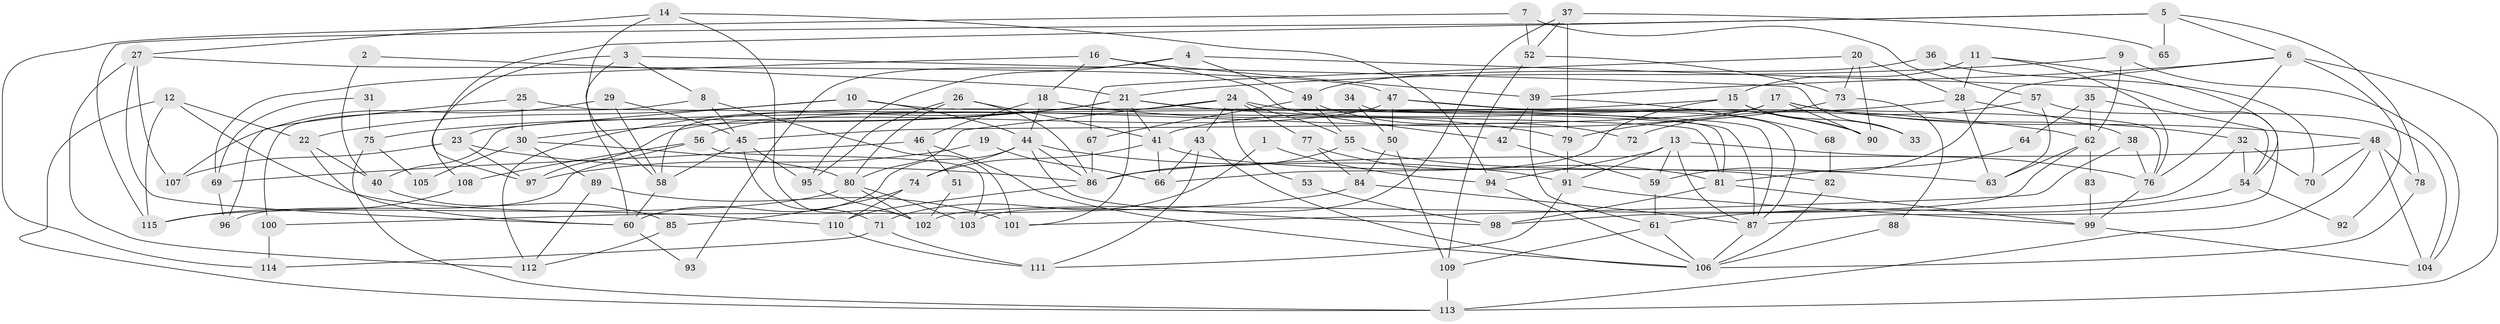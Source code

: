 // coarse degree distribution, {2: 0.14666666666666667, 5: 0.12, 4: 0.2, 7: 0.16, 8: 0.08, 9: 0.013333333333333334, 6: 0.14666666666666667, 3: 0.12, 11: 0.013333333333333334}
// Generated by graph-tools (version 1.1) at 2025/41/03/06/25 10:41:53]
// undirected, 115 vertices, 230 edges
graph export_dot {
graph [start="1"]
  node [color=gray90,style=filled];
  1;
  2;
  3;
  4;
  5;
  6;
  7;
  8;
  9;
  10;
  11;
  12;
  13;
  14;
  15;
  16;
  17;
  18;
  19;
  20;
  21;
  22;
  23;
  24;
  25;
  26;
  27;
  28;
  29;
  30;
  31;
  32;
  33;
  34;
  35;
  36;
  37;
  38;
  39;
  40;
  41;
  42;
  43;
  44;
  45;
  46;
  47;
  48;
  49;
  50;
  51;
  52;
  53;
  54;
  55;
  56;
  57;
  58;
  59;
  60;
  61;
  62;
  63;
  64;
  65;
  66;
  67;
  68;
  69;
  70;
  71;
  72;
  73;
  74;
  75;
  76;
  77;
  78;
  79;
  80;
  81;
  82;
  83;
  84;
  85;
  86;
  87;
  88;
  89;
  90;
  91;
  92;
  93;
  94;
  95;
  96;
  97;
  98;
  99;
  100;
  101;
  102;
  103;
  104;
  105;
  106;
  107;
  108;
  109;
  110;
  111;
  112;
  113;
  114;
  115;
  1 -- 94;
  1 -- 71;
  2 -- 40;
  2 -- 21;
  3 -- 8;
  3 -- 60;
  3 -- 33;
  3 -- 108;
  4 -- 95;
  4 -- 87;
  4 -- 49;
  4 -- 93;
  5 -- 6;
  5 -- 78;
  5 -- 65;
  5 -- 97;
  5 -- 115;
  6 -- 113;
  6 -- 76;
  6 -- 39;
  6 -- 59;
  6 -- 92;
  7 -- 52;
  7 -- 57;
  7 -- 114;
  8 -- 101;
  8 -- 45;
  8 -- 100;
  9 -- 62;
  9 -- 21;
  9 -- 104;
  10 -- 44;
  10 -- 81;
  10 -- 22;
  10 -- 23;
  11 -- 76;
  11 -- 15;
  11 -- 28;
  11 -- 54;
  12 -- 115;
  12 -- 22;
  12 -- 110;
  12 -- 113;
  13 -- 91;
  13 -- 76;
  13 -- 59;
  13 -- 87;
  13 -- 94;
  14 -- 102;
  14 -- 27;
  14 -- 58;
  14 -- 94;
  15 -- 66;
  15 -- 40;
  15 -- 33;
  15 -- 90;
  16 -- 42;
  16 -- 39;
  16 -- 18;
  16 -- 69;
  17 -- 45;
  17 -- 90;
  17 -- 32;
  17 -- 48;
  17 -- 56;
  18 -- 44;
  18 -- 46;
  18 -- 79;
  19 -- 66;
  19 -- 97;
  20 -- 67;
  20 -- 28;
  20 -- 73;
  20 -- 90;
  21 -- 41;
  21 -- 87;
  21 -- 30;
  21 -- 62;
  21 -- 75;
  21 -- 101;
  21 -- 112;
  22 -- 60;
  22 -- 40;
  23 -- 86;
  23 -- 97;
  23 -- 107;
  24 -- 43;
  24 -- 58;
  24 -- 53;
  24 -- 55;
  24 -- 77;
  24 -- 80;
  24 -- 87;
  25 -- 96;
  25 -- 81;
  25 -- 30;
  26 -- 80;
  26 -- 95;
  26 -- 41;
  26 -- 86;
  27 -- 112;
  27 -- 47;
  27 -- 60;
  27 -- 107;
  28 -- 41;
  28 -- 38;
  28 -- 63;
  29 -- 58;
  29 -- 107;
  29 -- 45;
  30 -- 80;
  30 -- 89;
  30 -- 105;
  31 -- 69;
  31 -- 75;
  32 -- 54;
  32 -- 70;
  32 -- 98;
  34 -- 50;
  34 -- 87;
  35 -- 62;
  35 -- 54;
  35 -- 64;
  36 -- 70;
  36 -- 49;
  37 -- 52;
  37 -- 103;
  37 -- 65;
  37 -- 79;
  38 -- 76;
  38 -- 101;
  39 -- 61;
  39 -- 42;
  39 -- 68;
  40 -- 85;
  41 -- 74;
  41 -- 66;
  41 -- 82;
  42 -- 59;
  43 -- 106;
  43 -- 111;
  43 -- 66;
  44 -- 98;
  44 -- 86;
  44 -- 60;
  44 -- 74;
  44 -- 91;
  45 -- 58;
  45 -- 71;
  45 -- 95;
  46 -- 106;
  46 -- 51;
  46 -- 69;
  47 -- 97;
  47 -- 90;
  47 -- 50;
  47 -- 76;
  48 -- 86;
  48 -- 70;
  48 -- 78;
  48 -- 104;
  48 -- 113;
  49 -- 55;
  49 -- 67;
  49 -- 72;
  50 -- 109;
  50 -- 84;
  51 -- 102;
  52 -- 73;
  52 -- 109;
  53 -- 98;
  54 -- 61;
  54 -- 92;
  55 -- 86;
  55 -- 63;
  56 -- 108;
  56 -- 96;
  56 -- 103;
  57 -- 63;
  57 -- 104;
  57 -- 72;
  58 -- 60;
  59 -- 61;
  60 -- 93;
  61 -- 106;
  61 -- 109;
  62 -- 63;
  62 -- 83;
  62 -- 102;
  64 -- 81;
  67 -- 86;
  68 -- 82;
  69 -- 96;
  71 -- 114;
  71 -- 111;
  73 -- 79;
  73 -- 88;
  74 -- 110;
  74 -- 85;
  75 -- 113;
  75 -- 105;
  76 -- 99;
  77 -- 84;
  77 -- 81;
  78 -- 106;
  79 -- 91;
  80 -- 102;
  80 -- 103;
  80 -- 115;
  81 -- 99;
  81 -- 98;
  82 -- 106;
  83 -- 99;
  84 -- 87;
  84 -- 100;
  85 -- 112;
  86 -- 110;
  87 -- 106;
  88 -- 106;
  89 -- 101;
  89 -- 112;
  91 -- 99;
  91 -- 111;
  94 -- 106;
  95 -- 102;
  99 -- 104;
  100 -- 114;
  108 -- 115;
  109 -- 113;
  110 -- 111;
}
